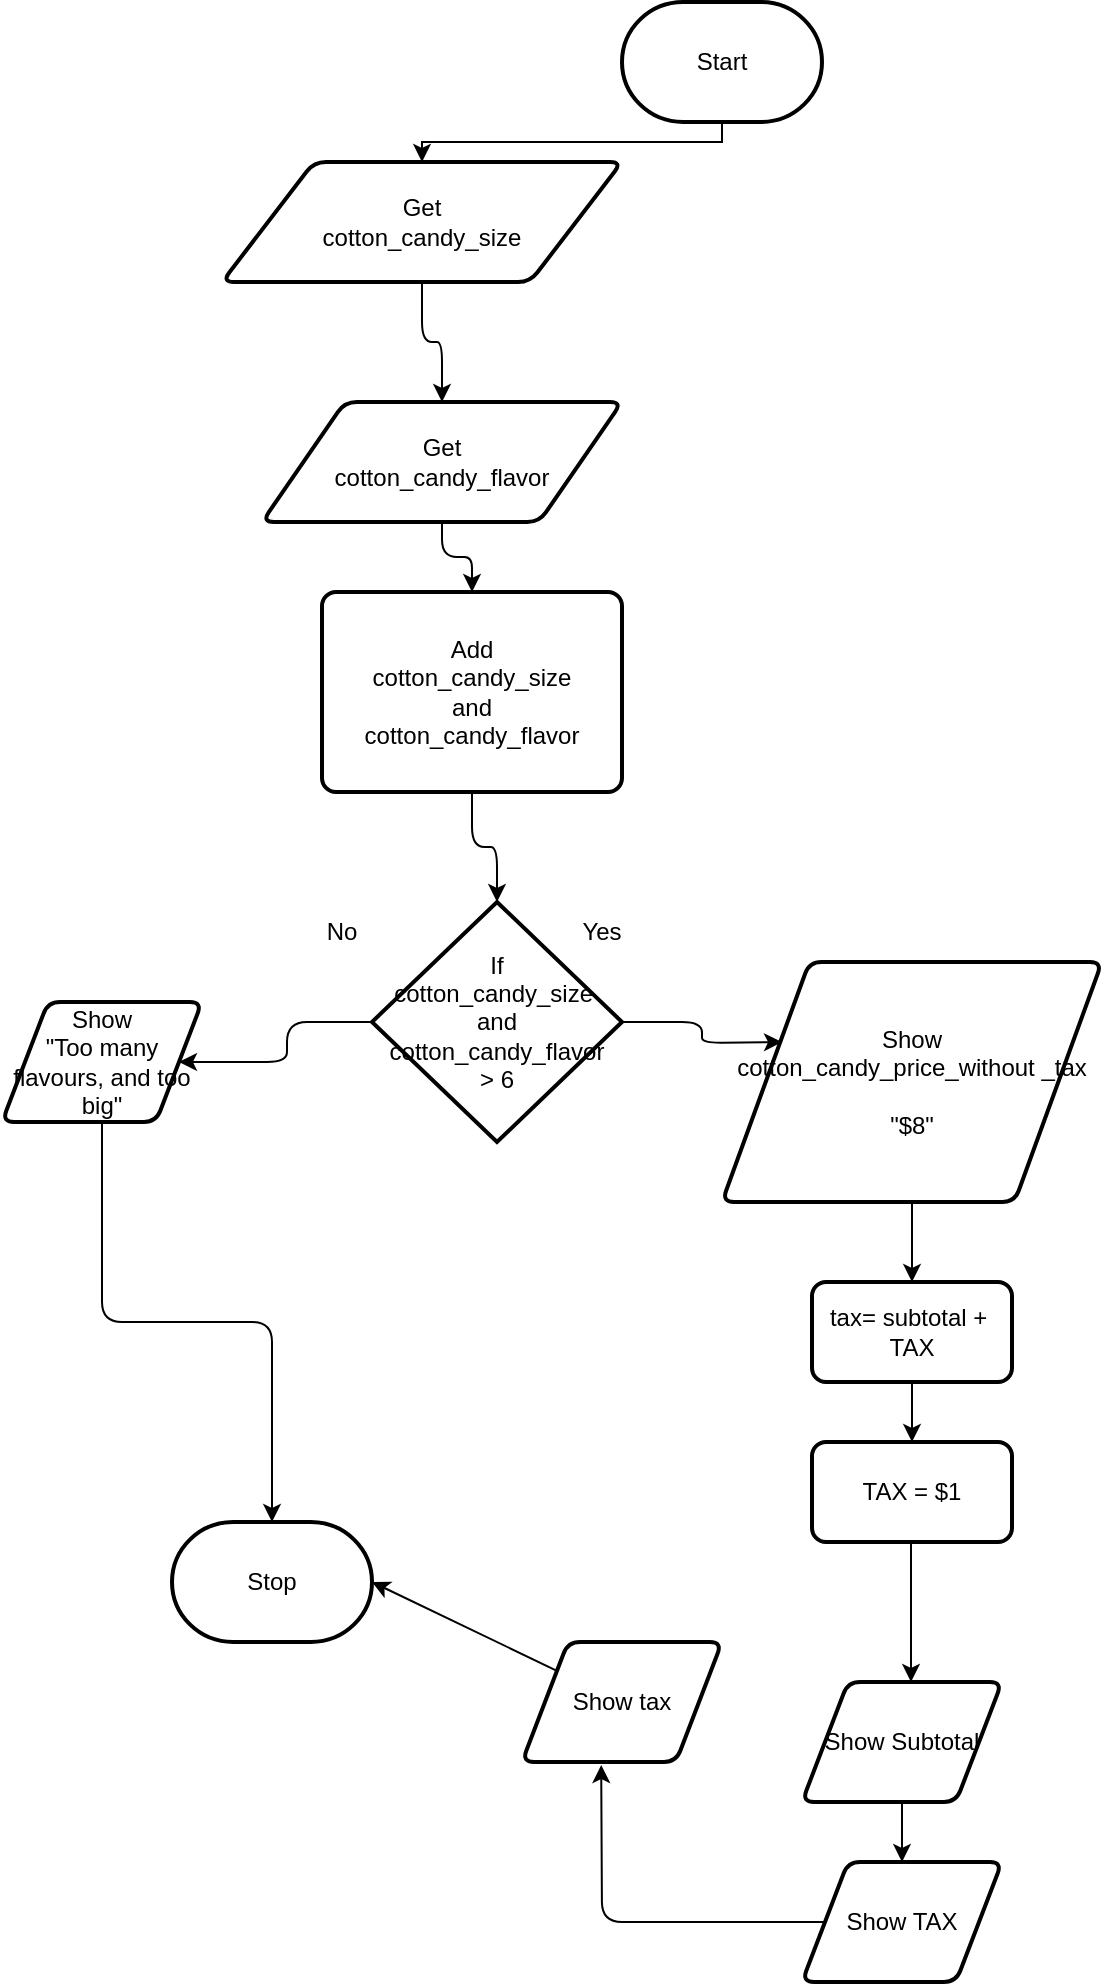 <mxfile>
    <diagram id="HIP3nbAZw_EuaXWnEj3U" name="Page-1">
        <mxGraphModel dx="786" dy="431" grid="1" gridSize="10" guides="1" tooltips="1" connect="1" arrows="1" fold="1" page="1" pageScale="1" pageWidth="850" pageHeight="1100" math="0" shadow="0">
            <root>
                <mxCell id="0"/>
                <mxCell id="1" parent="0"/>
                <mxCell id="4" style="edgeStyle=orthogonalEdgeStyle;html=1;rounded=0;" parent="1" source="2" target="5" edge="1">
                    <mxGeometry relative="1" as="geometry">
                        <mxPoint x="590" y="80" as="targetPoint"/>
                    </mxGeometry>
                </mxCell>
                <mxCell id="2" value="Start" style="strokeWidth=2;html=1;shape=mxgraph.flowchart.terminator;whiteSpace=wrap;" parent="1" vertex="1">
                    <mxGeometry x="700" y="20" width="100" height="60" as="geometry"/>
                </mxCell>
                <mxCell id="3" value="Stop" style="strokeWidth=2;html=1;shape=mxgraph.flowchart.terminator;whiteSpace=wrap;" parent="1" vertex="1">
                    <mxGeometry x="475" y="780" width="100" height="60" as="geometry"/>
                </mxCell>
                <mxCell id="10" style="edgeStyle=orthogonalEdgeStyle;html=1;" parent="1" source="5" target="12" edge="1">
                    <mxGeometry relative="1" as="geometry">
                        <mxPoint x="600" y="220" as="targetPoint"/>
                    </mxGeometry>
                </mxCell>
                <mxCell id="5" value="Get &lt;br&gt;cotton_candy_size" style="shape=parallelogram;html=1;strokeWidth=2;perimeter=parallelogramPerimeter;whiteSpace=wrap;rounded=1;arcSize=12;size=0.23;" parent="1" vertex="1">
                    <mxGeometry x="500" y="100" width="200" height="60" as="geometry"/>
                </mxCell>
                <mxCell id="23" style="edgeStyle=orthogonalEdgeStyle;html=1;" parent="1" source="12" target="24" edge="1">
                    <mxGeometry relative="1" as="geometry">
                        <mxPoint x="600" y="340" as="targetPoint"/>
                    </mxGeometry>
                </mxCell>
                <mxCell id="12" value="Get&lt;br&gt;cotton_candy_flavor" style="shape=parallelogram;html=1;strokeWidth=2;perimeter=parallelogramPerimeter;whiteSpace=wrap;rounded=1;arcSize=12;size=0.23;" parent="1" vertex="1">
                    <mxGeometry x="520" y="220" width="180" height="60" as="geometry"/>
                </mxCell>
                <mxCell id="27" style="edgeStyle=orthogonalEdgeStyle;html=1;" parent="1" source="14" edge="1">
                    <mxGeometry relative="1" as="geometry">
                        <mxPoint x="780" y="540" as="targetPoint"/>
                    </mxGeometry>
                </mxCell>
                <mxCell id="31" style="edgeStyle=orthogonalEdgeStyle;html=1;" parent="1" source="14" target="30" edge="1">
                    <mxGeometry relative="1" as="geometry"/>
                </mxCell>
                <mxCell id="14" value="If&lt;br&gt;cotton_candy_size&amp;nbsp;&lt;br&gt;and&lt;br&gt;cotton_candy_flavor&lt;br&gt;&amp;gt; 6" style="strokeWidth=2;html=1;shape=mxgraph.flowchart.decision;whiteSpace=wrap;" parent="1" vertex="1">
                    <mxGeometry x="575" y="470" width="125" height="120" as="geometry"/>
                </mxCell>
                <mxCell id="17" value="Yes" style="text;strokeColor=none;align=center;fillColor=none;html=1;verticalAlign=middle;whiteSpace=wrap;rounded=0;" parent="1" vertex="1">
                    <mxGeometry x="660" y="470" width="60" height="30" as="geometry"/>
                </mxCell>
                <mxCell id="18" value="No" style="text;strokeColor=none;align=center;fillColor=none;html=1;verticalAlign=middle;whiteSpace=wrap;rounded=0;" parent="1" vertex="1">
                    <mxGeometry x="530" y="470" width="60" height="30" as="geometry"/>
                </mxCell>
                <mxCell id="34" style="edgeStyle=orthogonalEdgeStyle;html=1;" parent="1" source="19" target="35" edge="1">
                    <mxGeometry relative="1" as="geometry">
                        <mxPoint x="840" y="690" as="targetPoint"/>
                    </mxGeometry>
                </mxCell>
                <mxCell id="19" value="Show&lt;br&gt;cotton_candy_price_without _tax&lt;br&gt;&lt;br&gt;&quot;$8&quot;&lt;br&gt;" style="shape=parallelogram;html=1;strokeWidth=2;perimeter=parallelogramPerimeter;whiteSpace=wrap;rounded=1;arcSize=12;size=0.23;" parent="1" vertex="1">
                    <mxGeometry x="750" y="500" width="190" height="120" as="geometry"/>
                </mxCell>
                <mxCell id="46" style="edgeStyle=none;html=1;entryX=1;entryY=0.5;entryDx=0;entryDy=0;entryPerimeter=0;" edge="1" parent="1" source="22" target="3">
                    <mxGeometry relative="1" as="geometry"/>
                </mxCell>
                <mxCell id="22" value="Show tax" style="shape=parallelogram;html=1;strokeWidth=2;perimeter=parallelogramPerimeter;whiteSpace=wrap;rounded=1;arcSize=12;size=0.23;" parent="1" vertex="1">
                    <mxGeometry x="650" y="840" width="100" height="60" as="geometry"/>
                </mxCell>
                <mxCell id="26" style="edgeStyle=orthogonalEdgeStyle;html=1;entryX=0.5;entryY=0;entryDx=0;entryDy=0;entryPerimeter=0;" parent="1" source="24" target="14" edge="1">
                    <mxGeometry relative="1" as="geometry"/>
                </mxCell>
                <mxCell id="24" value="Add&lt;br&gt;cotton_candy_size&lt;br&gt;and&lt;br&gt;cotton_candy_flavor" style="rounded=1;whiteSpace=wrap;html=1;absoluteArcSize=1;arcSize=14;strokeWidth=2;" parent="1" vertex="1">
                    <mxGeometry x="550" y="315" width="150" height="100" as="geometry"/>
                </mxCell>
                <mxCell id="33" style="edgeStyle=orthogonalEdgeStyle;html=1;entryX=0.5;entryY=0;entryDx=0;entryDy=0;entryPerimeter=0;" parent="1" source="30" edge="1" target="3">
                    <mxGeometry relative="1" as="geometry">
                        <mxPoint x="420" y="660" as="targetPoint"/>
                    </mxGeometry>
                </mxCell>
                <mxCell id="30" value="Show&lt;br&gt;&quot;Too many flavours, and too big&quot;" style="shape=parallelogram;html=1;strokeWidth=2;perimeter=parallelogramPerimeter;whiteSpace=wrap;rounded=1;arcSize=12;size=0.23;" parent="1" vertex="1">
                    <mxGeometry x="390" y="520" width="100" height="60" as="geometry"/>
                </mxCell>
                <mxCell id="36" style="edgeStyle=orthogonalEdgeStyle;html=1;" parent="1" source="35" edge="1">
                    <mxGeometry relative="1" as="geometry">
                        <mxPoint x="845" y="740" as="targetPoint"/>
                    </mxGeometry>
                </mxCell>
                <mxCell id="35" value="tax= subtotal +&amp;nbsp; TAX" style="rounded=1;whiteSpace=wrap;html=1;absoluteArcSize=1;arcSize=14;strokeWidth=2;" parent="1" vertex="1">
                    <mxGeometry x="795" y="660" width="100" height="50" as="geometry"/>
                </mxCell>
                <mxCell id="38" style="edgeStyle=none;html=1;" edge="1" parent="1">
                    <mxGeometry relative="1" as="geometry">
                        <mxPoint x="844.5" y="860" as="targetPoint"/>
                        <mxPoint x="844.5" y="790" as="sourcePoint"/>
                    </mxGeometry>
                </mxCell>
                <mxCell id="40" value="TAX = $1" style="rounded=1;whiteSpace=wrap;html=1;absoluteArcSize=1;arcSize=14;strokeWidth=2;" vertex="1" parent="1">
                    <mxGeometry x="795" y="740" width="100" height="50" as="geometry"/>
                </mxCell>
                <mxCell id="42" style="edgeStyle=none;html=1;" edge="1" parent="1" source="41" target="43">
                    <mxGeometry relative="1" as="geometry">
                        <mxPoint x="840" y="980" as="targetPoint"/>
                    </mxGeometry>
                </mxCell>
                <mxCell id="41" value="Show Subtotal" style="shape=parallelogram;html=1;strokeWidth=2;perimeter=parallelogramPerimeter;whiteSpace=wrap;rounded=1;arcSize=12;size=0.23;" vertex="1" parent="1">
                    <mxGeometry x="790" y="860" width="100" height="60" as="geometry"/>
                </mxCell>
                <mxCell id="44" style="edgeStyle=none;html=1;entryX=0.396;entryY=1.025;entryDx=0;entryDy=0;entryPerimeter=0;" edge="1" parent="1" source="43" target="22">
                    <mxGeometry relative="1" as="geometry">
                        <mxPoint x="700" y="980" as="targetPoint"/>
                        <Array as="points">
                            <mxPoint x="690" y="980"/>
                        </Array>
                    </mxGeometry>
                </mxCell>
                <mxCell id="43" value="Show TAX" style="shape=parallelogram;html=1;strokeWidth=2;perimeter=parallelogramPerimeter;whiteSpace=wrap;rounded=1;arcSize=12;size=0.23;" vertex="1" parent="1">
                    <mxGeometry x="790" y="950" width="100" height="60" as="geometry"/>
                </mxCell>
            </root>
        </mxGraphModel>
    </diagram>
</mxfile>